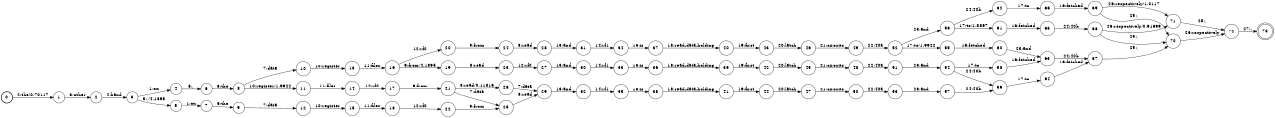 digraph FST {
rankdir = LR;
size = "8.5,11";
label = "";
center = 1;
orientation = Portrait;
ranksep = "0.4";
nodesep = "0.25";
0 [label = "0", shape = circle, style = bold, fontsize = 14]
	0 -> 1 [label = "2:the/0.70117", fontsize = 14];
1 [label = "1", shape = circle, style = solid, fontsize = 14]
	1 -> 2 [label = "3:other", fontsize = 14];
2 [label = "2", shape = circle, style = solid, fontsize = 14]
	2 -> 3 [label = "4:hand", fontsize = 14];
3 [label = "3", shape = circle, style = solid, fontsize = 14]
	3 -> 4 [label = "1:on", fontsize = 14];
	3 -> 5 [label = "5:,/4.1895", fontsize = 14];
4 [label = "4", shape = circle, style = solid, fontsize = 14]
	4 -> 6 [label = "5:,", fontsize = 14];
5 [label = "5", shape = circle, style = solid, fontsize = 14]
	5 -> 7 [label = "1:on", fontsize = 14];
6 [label = "6", shape = circle, style = solid, fontsize = 14]
	6 -> 8 [label = "6:the", fontsize = 14];
7 [label = "7", shape = circle, style = solid, fontsize = 14]
	7 -> 9 [label = "6:the", fontsize = 14];
8 [label = "8", shape = circle, style = solid, fontsize = 14]
	8 -> 10 [label = "7:data", fontsize = 14];
	8 -> 11 [label = "10:register/1.9922", fontsize = 14];
9 [label = "9", shape = circle, style = solid, fontsize = 14]
	9 -> 12 [label = "7:data", fontsize = 14];
10 [label = "10", shape = circle, style = solid, fontsize = 14]
	10 -> 13 [label = "10:register", fontsize = 14];
11 [label = "11", shape = circle, style = solid, fontsize = 14]
	11 -> 14 [label = "11:files", fontsize = 14];
12 [label = "12", shape = circle, style = solid, fontsize = 14]
	12 -> 15 [label = "10:register", fontsize = 14];
13 [label = "13", shape = circle, style = solid, fontsize = 14]
	13 -> 16 [label = "11:files", fontsize = 14];
14 [label = "14", shape = circle, style = solid, fontsize = 14]
	14 -> 17 [label = "12:rf0", fontsize = 14];
15 [label = "15", shape = circle, style = solid, fontsize = 14]
	15 -> 18 [label = "11:files", fontsize = 14];
16 [label = "16", shape = circle, style = solid, fontsize = 14]
	16 -> 19 [label = "9:from/4.1895", fontsize = 14];
	16 -> 20 [label = "12:rf0", fontsize = 14];
17 [label = "17", shape = circle, style = solid, fontsize = 14]
	17 -> 21 [label = "9:from", fontsize = 14];
18 [label = "18", shape = circle, style = solid, fontsize = 14]
	18 -> 22 [label = "12:rf0", fontsize = 14];
19 [label = "19", shape = circle, style = solid, fontsize = 14]
	19 -> 23 [label = "8:read", fontsize = 14];
20 [label = "20", shape = circle, style = solid, fontsize = 14]
	20 -> 24 [label = "9:from", fontsize = 14];
21 [label = "21", shape = circle, style = solid, fontsize = 14]
	21 -> 25 [label = "7:data", fontsize = 14];
	21 -> 26 [label = "8:read/0.11816", fontsize = 14];
22 [label = "22", shape = circle, style = solid, fontsize = 14]
	22 -> 25 [label = "9:from", fontsize = 14];
23 [label = "23", shape = circle, style = solid, fontsize = 14]
	23 -> 27 [label = "12:rf0", fontsize = 14];
24 [label = "24", shape = circle, style = solid, fontsize = 14]
	24 -> 28 [label = "8:read", fontsize = 14];
25 [label = "25", shape = circle, style = solid, fontsize = 14]
	25 -> 29 [label = "8:read", fontsize = 14];
26 [label = "26", shape = circle, style = solid, fontsize = 14]
	26 -> 29 [label = "7:data", fontsize = 14];
27 [label = "27", shape = circle, style = solid, fontsize = 14]
	27 -> 30 [label = "13:and", fontsize = 14];
28 [label = "28", shape = circle, style = solid, fontsize = 14]
	28 -> 31 [label = "13:and", fontsize = 14];
29 [label = "29", shape = circle, style = solid, fontsize = 14]
	29 -> 32 [label = "13:and", fontsize = 14];
30 [label = "30", shape = circle, style = solid, fontsize = 14]
	30 -> 33 [label = "14:rf1", fontsize = 14];
31 [label = "31", shape = circle, style = solid, fontsize = 14]
	31 -> 34 [label = "14:rf1", fontsize = 14];
32 [label = "32", shape = circle, style = solid, fontsize = 14]
	32 -> 35 [label = "14:rf1", fontsize = 14];
33 [label = "33", shape = circle, style = solid, fontsize = 14]
	33 -> 36 [label = "15:is", fontsize = 14];
34 [label = "34", shape = circle, style = solid, fontsize = 14]
	34 -> 37 [label = "15:is", fontsize = 14];
35 [label = "35", shape = circle, style = solid, fontsize = 14]
	35 -> 38 [label = "15:is", fontsize = 14];
36 [label = "36", shape = circle, style = solid, fontsize = 14]
	36 -> 39 [label = "18:read-data-holding", fontsize = 14];
37 [label = "37", shape = circle, style = solid, fontsize = 14]
	37 -> 40 [label = "18:read-data-holding", fontsize = 14];
38 [label = "38", shape = circle, style = solid, fontsize = 14]
	38 -> 41 [label = "18:read-data-holding", fontsize = 14];
39 [label = "39", shape = circle, style = solid, fontsize = 14]
	39 -> 42 [label = "19:first", fontsize = 14];
40 [label = "40", shape = circle, style = solid, fontsize = 14]
	40 -> 43 [label = "19:first", fontsize = 14];
41 [label = "41", shape = circle, style = solid, fontsize = 14]
	41 -> 44 [label = "19:first", fontsize = 14];
42 [label = "42", shape = circle, style = solid, fontsize = 14]
	42 -> 45 [label = "20:latch", fontsize = 14];
43 [label = "43", shape = circle, style = solid, fontsize = 14]
	43 -> 46 [label = "20:latch", fontsize = 14];
44 [label = "44", shape = circle, style = solid, fontsize = 14]
	44 -> 47 [label = "20:latch", fontsize = 14];
45 [label = "45", shape = circle, style = solid, fontsize = 14]
	45 -> 48 [label = "21:circuits", fontsize = 14];
46 [label = "46", shape = circle, style = solid, fontsize = 14]
	46 -> 49 [label = "21:circuits", fontsize = 14];
47 [label = "47", shape = circle, style = solid, fontsize = 14]
	47 -> 50 [label = "21:circuits", fontsize = 14];
48 [label = "48", shape = circle, style = solid, fontsize = 14]
	48 -> 51 [label = "22:40a", fontsize = 14];
49 [label = "49", shape = circle, style = solid, fontsize = 14]
	49 -> 52 [label = "22:40a", fontsize = 14];
50 [label = "50", shape = circle, style = solid, fontsize = 14]
	50 -> 53 [label = "22:40a", fontsize = 14];
51 [label = "51", shape = circle, style = solid, fontsize = 14]
	51 -> 54 [label = "23:and", fontsize = 14];
52 [label = "52", shape = circle, style = solid, fontsize = 14]
	52 -> 56 [label = "23:and", fontsize = 14];
	52 -> 55 [label = "17:to/1.9922", fontsize = 14];
53 [label = "53", shape = circle, style = solid, fontsize = 14]
	53 -> 57 [label = "23:and", fontsize = 14];
54 [label = "54", shape = circle, style = solid, fontsize = 14]
	54 -> 58 [label = "17:to", fontsize = 14];
	54 -> 59 [label = "24:40b", fontsize = 14];
55 [label = "55", shape = circle, style = solid, fontsize = 14]
	55 -> 60 [label = "16:fetched", fontsize = 14];
56 [label = "56", shape = circle, style = solid, fontsize = 14]
	56 -> 61 [label = "17:to/1.8867", fontsize = 14];
	56 -> 62 [label = "24:40b", fontsize = 14];
57 [label = "57", shape = circle, style = solid, fontsize = 14]
	57 -> 59 [label = "24:40b", fontsize = 14];
58 [label = "58", shape = circle, style = solid, fontsize = 14]
	58 -> 63 [label = "16:fetched", fontsize = 14];
59 [label = "59", shape = circle, style = solid, fontsize = 14]
	59 -> 64 [label = "17:to", fontsize = 14];
60 [label = "60", shape = circle, style = solid, fontsize = 14]
	60 -> 63 [label = "23:and", fontsize = 14];
61 [label = "61", shape = circle, style = solid, fontsize = 14]
	61 -> 65 [label = "16:fetched", fontsize = 14];
62 [label = "62", shape = circle, style = solid, fontsize = 14]
	62 -> 66 [label = "17:to", fontsize = 14];
63 [label = "63", shape = circle, style = solid, fontsize = 14]
	63 -> 67 [label = "24:40b", fontsize = 14];
64 [label = "64", shape = circle, style = solid, fontsize = 14]
	64 -> 67 [label = "16:fetched", fontsize = 14];
65 [label = "65", shape = circle, style = solid, fontsize = 14]
	65 -> 68 [label = "24:40b", fontsize = 14];
66 [label = "66", shape = circle, style = solid, fontsize = 14]
	66 -> 69 [label = "16:fetched", fontsize = 14];
67 [label = "67", shape = circle, style = solid, fontsize = 14]
	67 -> 70 [label = "25:,", fontsize = 14];
68 [label = "68", shape = circle, style = solid, fontsize = 14]
	68 -> 70 [label = "25:,", fontsize = 14];
	68 -> 71 [label = "26:respectively/0.91699", fontsize = 14];
69 [label = "69", shape = circle, style = solid, fontsize = 14]
	69 -> 70 [label = "25:,", fontsize = 14];
	69 -> 71 [label = "26:respectively/1.0117", fontsize = 14];
70 [label = "70", shape = circle, style = solid, fontsize = 14]
	70 -> 72 [label = "26:respectively", fontsize = 14];
71 [label = "71", shape = circle, style = solid, fontsize = 14]
	71 -> 72 [label = "25:,", fontsize = 14];
72 [label = "72", shape = circle, style = solid, fontsize = 14]
	72 -> 73 [label = "27:.", fontsize = 14];
73 [label = "73", shape = doublecircle, style = solid, fontsize = 14]
}
